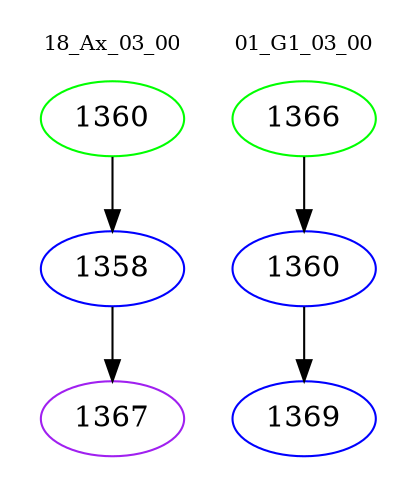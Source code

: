 digraph{
subgraph cluster_0 {
color = white
label = "18_Ax_03_00";
fontsize=10;
T0_1360 [label="1360", color="green"]
T0_1360 -> T0_1358 [color="black"]
T0_1358 [label="1358", color="blue"]
T0_1358 -> T0_1367 [color="black"]
T0_1367 [label="1367", color="purple"]
}
subgraph cluster_1 {
color = white
label = "01_G1_03_00";
fontsize=10;
T1_1366 [label="1366", color="green"]
T1_1366 -> T1_1360 [color="black"]
T1_1360 [label="1360", color="blue"]
T1_1360 -> T1_1369 [color="black"]
T1_1369 [label="1369", color="blue"]
}
}
